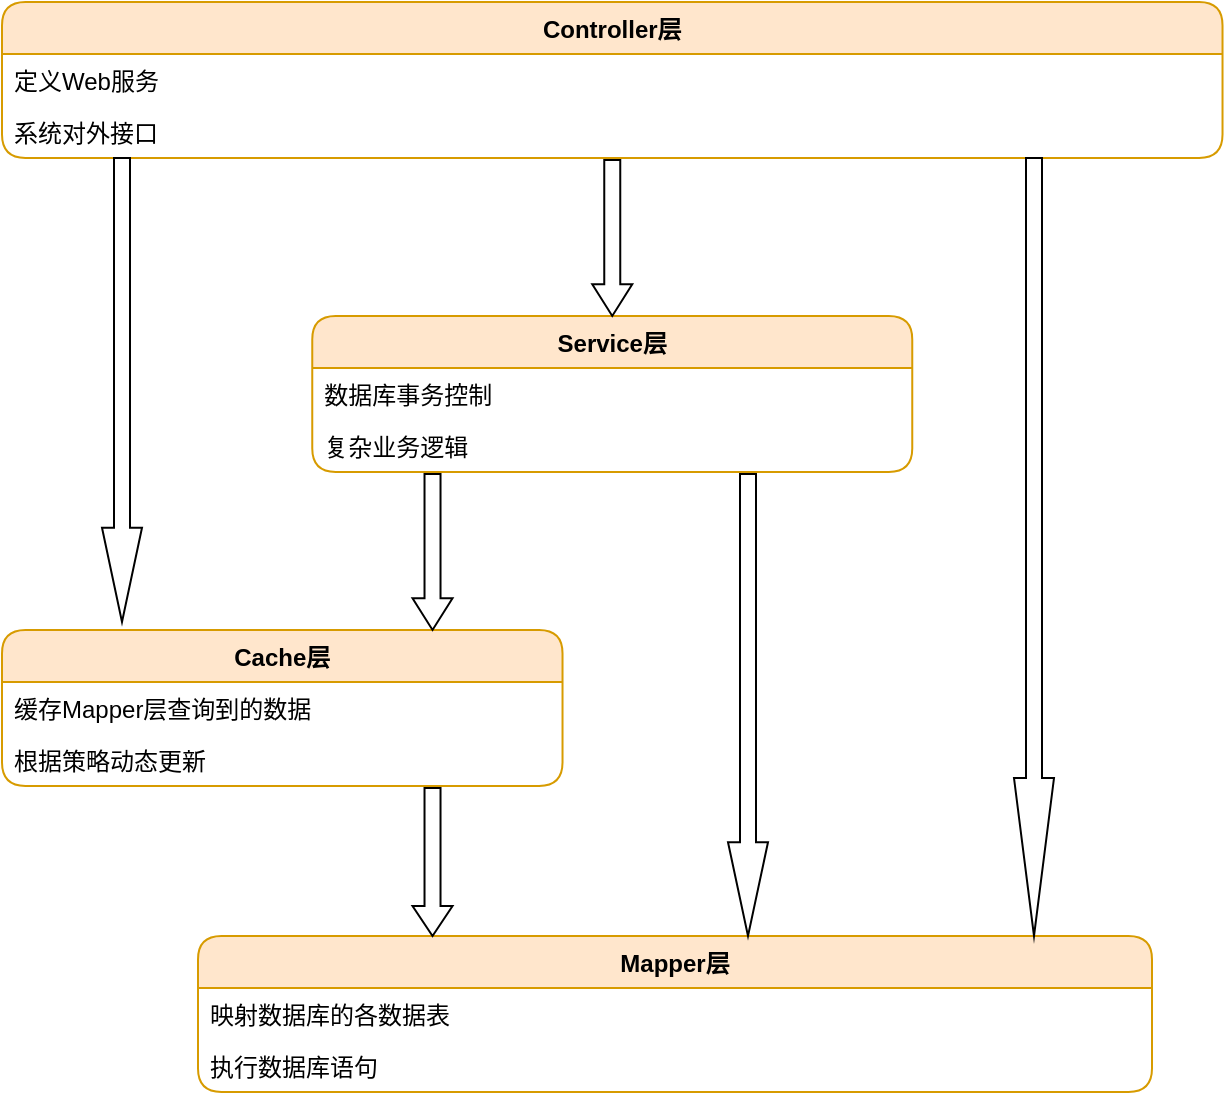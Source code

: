 <mxfile>
    <diagram id="jn05L4ZvJ-fzFJHV7Xac" name="Page-1">
        <mxGraphModel dx="1507" dy="780" grid="0" gridSize="10" guides="1" tooltips="1" connect="1" arrows="1" fold="1" page="1" pageScale="1" pageWidth="1920" pageHeight="1200" math="0" shadow="0">
            <root>
                <mxCell id="0"/>
                <mxCell id="1" parent="0"/>
                <mxCell id="7" value="Mapper层" style="swimlane;fontStyle=1;align=center;verticalAlign=top;childLayout=stackLayout;horizontal=1;startSize=26;horizontalStack=0;resizeParent=1;resizeParentMax=0;resizeLast=0;collapsible=1;marginBottom=0;rounded=1;shadow=0;strokeColor=#d79b00;fillColor=#ffe6cc;swimlaneFillColor=#ffffff;glass=0;expand=0;resizable=1;rotatable=0;cloneable=0;pointerEvents=0;sketch=0;" vertex="1" parent="1">
                    <mxGeometry x="841" y="768" width="477" height="78" as="geometry"/>
                </mxCell>
                <mxCell id="10" value="映射数据库的各数据表" style="text;strokeColor=none;fillColor=none;align=left;verticalAlign=top;spacingLeft=4;spacingRight=4;overflow=hidden;rotatable=0;points=[[0,0.5],[1,0.5]];portConstraint=eastwest;connectable=0;allowArrows=0;recursiveResize=0;expand=0;resizable=0;cloneable=0;deletable=1;pointerEvents=0;" vertex="1" parent="7">
                    <mxGeometry y="26" width="477" height="26" as="geometry"/>
                </mxCell>
                <mxCell id="11" value="执行数据库语句" style="text;strokeColor=none;fillColor=none;align=left;verticalAlign=top;spacingLeft=4;spacingRight=4;overflow=hidden;rotatable=0;points=[[0,0.5],[1,0.5]];portConstraint=eastwest;connectable=0;allowArrows=0;recursiveResize=0;expand=0;resizable=0;cloneable=0;deletable=1;pointerEvents=0;" vertex="1" parent="7">
                    <mxGeometry y="52" width="477" height="26" as="geometry"/>
                </mxCell>
                <mxCell id="12" value="Cache层" style="swimlane;fontStyle=1;align=center;verticalAlign=top;childLayout=stackLayout;horizontal=1;startSize=26;horizontalStack=0;resizeParent=1;resizeParentMax=0;resizeLast=0;collapsible=1;marginBottom=0;rounded=1;shadow=0;strokeColor=#d79b00;fillColor=#ffe6cc;swimlaneFillColor=#ffffff;glass=0;expand=0;resizable=1;rotatable=0;cloneable=0;pointerEvents=0;sketch=0;" vertex="1" parent="1">
                    <mxGeometry x="743" y="615" width="280.26" height="78" as="geometry"/>
                </mxCell>
                <mxCell id="13" value="缓存Mapper层查询到的数据" style="text;strokeColor=none;fillColor=none;align=left;verticalAlign=top;spacingLeft=4;spacingRight=4;overflow=hidden;rotatable=0;points=[[0,0.5],[1,0.5]];portConstraint=eastwest;connectable=0;allowArrows=0;recursiveResize=0;expand=0;resizable=0;cloneable=0;deletable=1;pointerEvents=0;" vertex="1" parent="12">
                    <mxGeometry y="26" width="280.26" height="26" as="geometry"/>
                </mxCell>
                <mxCell id="14" value="根据策略动态更新" style="text;strokeColor=none;fillColor=none;align=left;verticalAlign=top;spacingLeft=4;spacingRight=4;overflow=hidden;rotatable=0;points=[[0,0.5],[1,0.5]];portConstraint=eastwest;connectable=0;allowArrows=0;recursiveResize=0;expand=0;resizable=0;cloneable=0;deletable=1;pointerEvents=0;" vertex="1" parent="12">
                    <mxGeometry y="52" width="280.26" height="26" as="geometry"/>
                </mxCell>
                <mxCell id="16" value="Service层" style="swimlane;fontStyle=1;align=center;verticalAlign=top;childLayout=stackLayout;horizontal=1;startSize=26;horizontalStack=0;resizeParent=1;resizeParentMax=0;resizeLast=0;collapsible=1;marginBottom=0;rounded=1;shadow=0;strokeColor=#d79b00;fillColor=#ffe6cc;swimlaneFillColor=#ffffff;glass=0;expand=0;resizable=1;rotatable=0;cloneable=0;pointerEvents=0;sketch=0;" vertex="1" parent="1">
                    <mxGeometry x="898.13" y="458" width="300" height="78" as="geometry"/>
                </mxCell>
                <mxCell id="17" value="数据库事务控制" style="text;strokeColor=none;fillColor=none;align=left;verticalAlign=top;spacingLeft=4;spacingRight=4;overflow=hidden;rotatable=0;points=[[0,0.5],[1,0.5]];portConstraint=eastwest;connectable=0;allowArrows=0;recursiveResize=0;expand=0;resizable=0;cloneable=0;deletable=1;pointerEvents=0;" vertex="1" parent="16">
                    <mxGeometry y="26" width="300" height="26" as="geometry"/>
                </mxCell>
                <mxCell id="18" value="复杂业务逻辑" style="text;strokeColor=none;fillColor=none;align=left;verticalAlign=top;spacingLeft=4;spacingRight=4;overflow=hidden;rotatable=0;points=[[0,0.5],[1,0.5]];portConstraint=eastwest;connectable=0;allowArrows=0;recursiveResize=0;expand=0;resizable=0;cloneable=0;deletable=1;pointerEvents=0;" vertex="1" parent="16">
                    <mxGeometry y="52" width="300" height="26" as="geometry"/>
                </mxCell>
                <mxCell id="20" value="Controller层" style="swimlane;fontStyle=1;align=center;verticalAlign=top;childLayout=stackLayout;horizontal=1;startSize=26;horizontalStack=0;resizeParent=1;resizeParentMax=0;resizeLast=0;collapsible=1;marginBottom=0;rounded=1;shadow=0;strokeColor=#d79b00;fillColor=#ffe6cc;swimlaneFillColor=#ffffff;glass=0;expand=0;resizable=1;rotatable=0;cloneable=0;pointerEvents=0;sketch=0;" vertex="1" parent="1">
                    <mxGeometry x="743" y="301" width="610.26" height="78" as="geometry"/>
                </mxCell>
                <mxCell id="21" value="定义Web服务" style="text;strokeColor=none;fillColor=none;align=left;verticalAlign=top;spacingLeft=4;spacingRight=4;overflow=hidden;rotatable=0;points=[[0,0.5],[1,0.5]];portConstraint=eastwest;connectable=0;allowArrows=0;recursiveResize=0;expand=0;resizable=0;cloneable=0;deletable=1;pointerEvents=0;" vertex="1" parent="20">
                    <mxGeometry y="26" width="610.26" height="26" as="geometry"/>
                </mxCell>
                <mxCell id="22" value="系统对外接口" style="text;strokeColor=none;fillColor=none;align=left;verticalAlign=top;spacingLeft=4;spacingRight=4;overflow=hidden;rotatable=0;points=[[0,0.5],[1,0.5]];portConstraint=eastwest;connectable=0;allowArrows=0;recursiveResize=0;expand=0;resizable=0;cloneable=0;deletable=1;pointerEvents=0;" vertex="1" parent="20">
                    <mxGeometry y="52" width="610.26" height="26" as="geometry"/>
                </mxCell>
                <mxCell id="30" value="" style="shape=singleArrow;direction=south;whiteSpace=wrap;html=1;rounded=0;shadow=0;glass=0;sketch=0;fillColor=#ffffff;gradientColor=#ffffff;arrowWidth=0.4;arrowSize=0.203;" vertex="1" parent="1">
                    <mxGeometry x="948.26" y="694" width="20" height="74" as="geometry"/>
                </mxCell>
                <mxCell id="31" value="" style="shape=singleArrow;direction=south;whiteSpace=wrap;html=1;rounded=0;shadow=0;glass=0;sketch=0;fillColor=#ffffff;gradientColor=#ffffff;arrowWidth=0.4;arrowSize=0.203;" vertex="1" parent="1">
                    <mxGeometry x="1106" y="537" width="20" height="231" as="geometry"/>
                </mxCell>
                <mxCell id="32" value="" style="shape=singleArrow;direction=south;whiteSpace=wrap;html=1;rounded=0;shadow=0;glass=0;sketch=0;fillColor=#ffffff;gradientColor=#ffffff;arrowWidth=0.4;arrowSize=0.203;" vertex="1" parent="1">
                    <mxGeometry x="1249" y="379" width="20" height="389" as="geometry"/>
                </mxCell>
                <mxCell id="33" value="" style="shape=singleArrow;direction=south;whiteSpace=wrap;html=1;rounded=0;shadow=0;glass=0;sketch=0;fillColor=#ffffff;gradientColor=#ffffff;arrowWidth=0.4;arrowSize=0.203;" vertex="1" parent="1">
                    <mxGeometry x="1038.13" y="380" width="20" height="78" as="geometry"/>
                </mxCell>
                <mxCell id="34" value="" style="shape=singleArrow;direction=south;whiteSpace=wrap;html=1;rounded=0;shadow=0;glass=0;sketch=0;fillColor=#ffffff;gradientColor=#ffffff;arrowWidth=0.4;arrowSize=0.203;" vertex="1" parent="1">
                    <mxGeometry x="948.26" y="537" width="20" height="78" as="geometry"/>
                </mxCell>
                <mxCell id="36" value="" style="shape=singleArrow;direction=south;whiteSpace=wrap;html=1;rounded=0;shadow=0;glass=0;sketch=0;fillColor=#ffffff;gradientColor=#ffffff;arrowWidth=0.4;arrowSize=0.203;" vertex="1" parent="1">
                    <mxGeometry x="793" y="379" width="20" height="232" as="geometry"/>
                </mxCell>
            </root>
        </mxGraphModel>
    </diagram>
</mxfile>